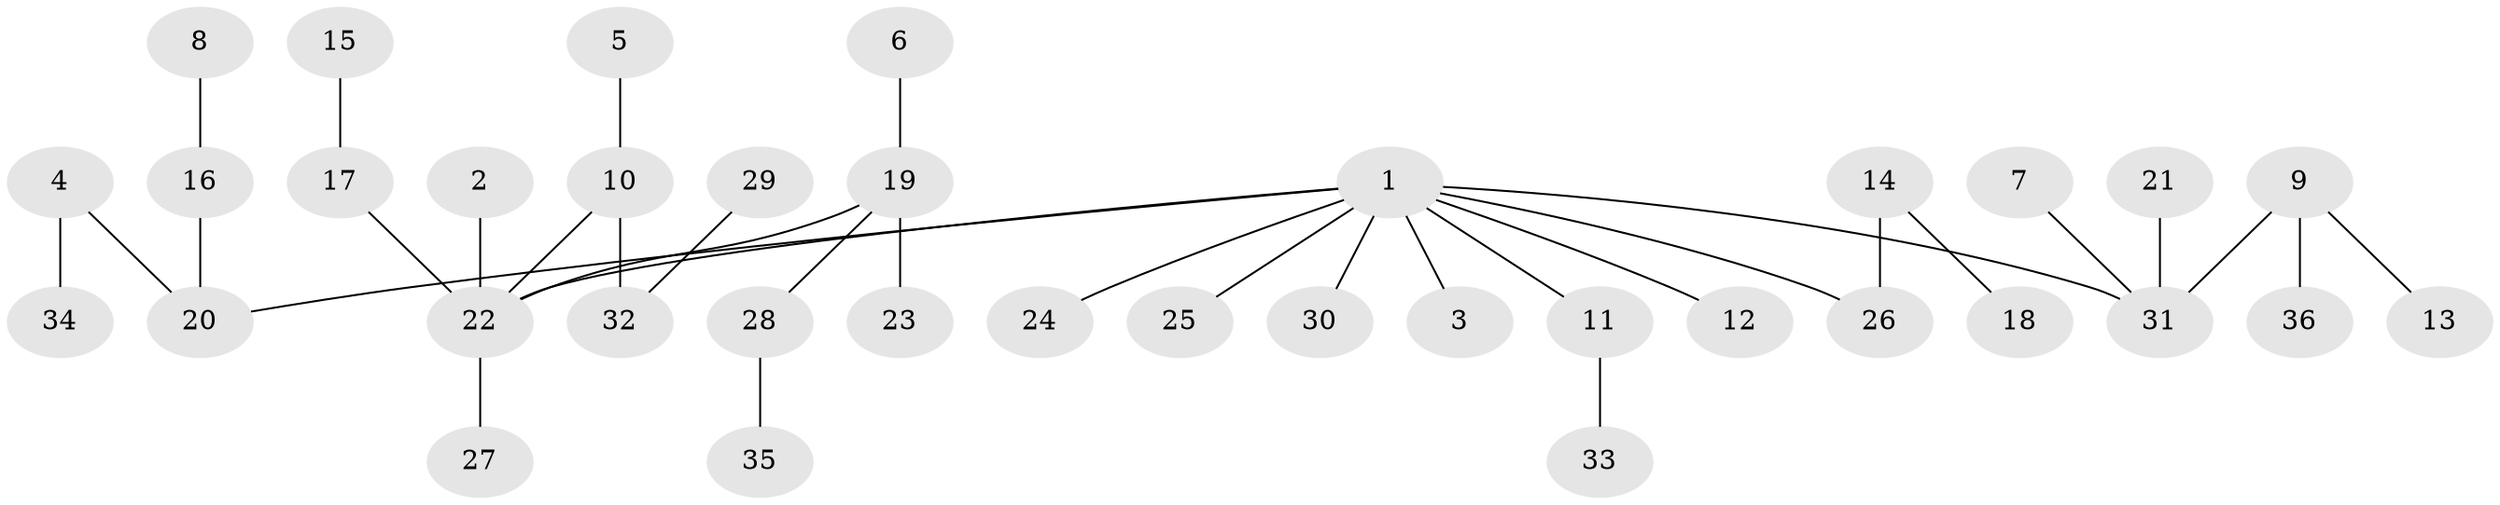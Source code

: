 // original degree distribution, {4: 0.08333333333333333, 7: 0.027777777777777776, 3: 0.1527777777777778, 1: 0.4861111111111111, 2: 0.25}
// Generated by graph-tools (version 1.1) at 2025/26/03/09/25 03:26:29]
// undirected, 36 vertices, 35 edges
graph export_dot {
graph [start="1"]
  node [color=gray90,style=filled];
  1;
  2;
  3;
  4;
  5;
  6;
  7;
  8;
  9;
  10;
  11;
  12;
  13;
  14;
  15;
  16;
  17;
  18;
  19;
  20;
  21;
  22;
  23;
  24;
  25;
  26;
  27;
  28;
  29;
  30;
  31;
  32;
  33;
  34;
  35;
  36;
  1 -- 3 [weight=1.0];
  1 -- 11 [weight=1.0];
  1 -- 12 [weight=1.0];
  1 -- 20 [weight=1.0];
  1 -- 22 [weight=1.0];
  1 -- 24 [weight=1.0];
  1 -- 25 [weight=1.0];
  1 -- 26 [weight=1.0];
  1 -- 30 [weight=1.0];
  1 -- 31 [weight=1.0];
  2 -- 22 [weight=1.0];
  4 -- 20 [weight=1.0];
  4 -- 34 [weight=1.0];
  5 -- 10 [weight=1.0];
  6 -- 19 [weight=1.0];
  7 -- 31 [weight=1.0];
  8 -- 16 [weight=1.0];
  9 -- 13 [weight=1.0];
  9 -- 31 [weight=1.0];
  9 -- 36 [weight=1.0];
  10 -- 22 [weight=1.0];
  10 -- 32 [weight=1.0];
  11 -- 33 [weight=1.0];
  14 -- 18 [weight=1.0];
  14 -- 26 [weight=1.0];
  15 -- 17 [weight=1.0];
  16 -- 20 [weight=1.0];
  17 -- 22 [weight=1.0];
  19 -- 22 [weight=1.0];
  19 -- 23 [weight=1.0];
  19 -- 28 [weight=1.0];
  21 -- 31 [weight=1.0];
  22 -- 27 [weight=1.0];
  28 -- 35 [weight=1.0];
  29 -- 32 [weight=1.0];
}
